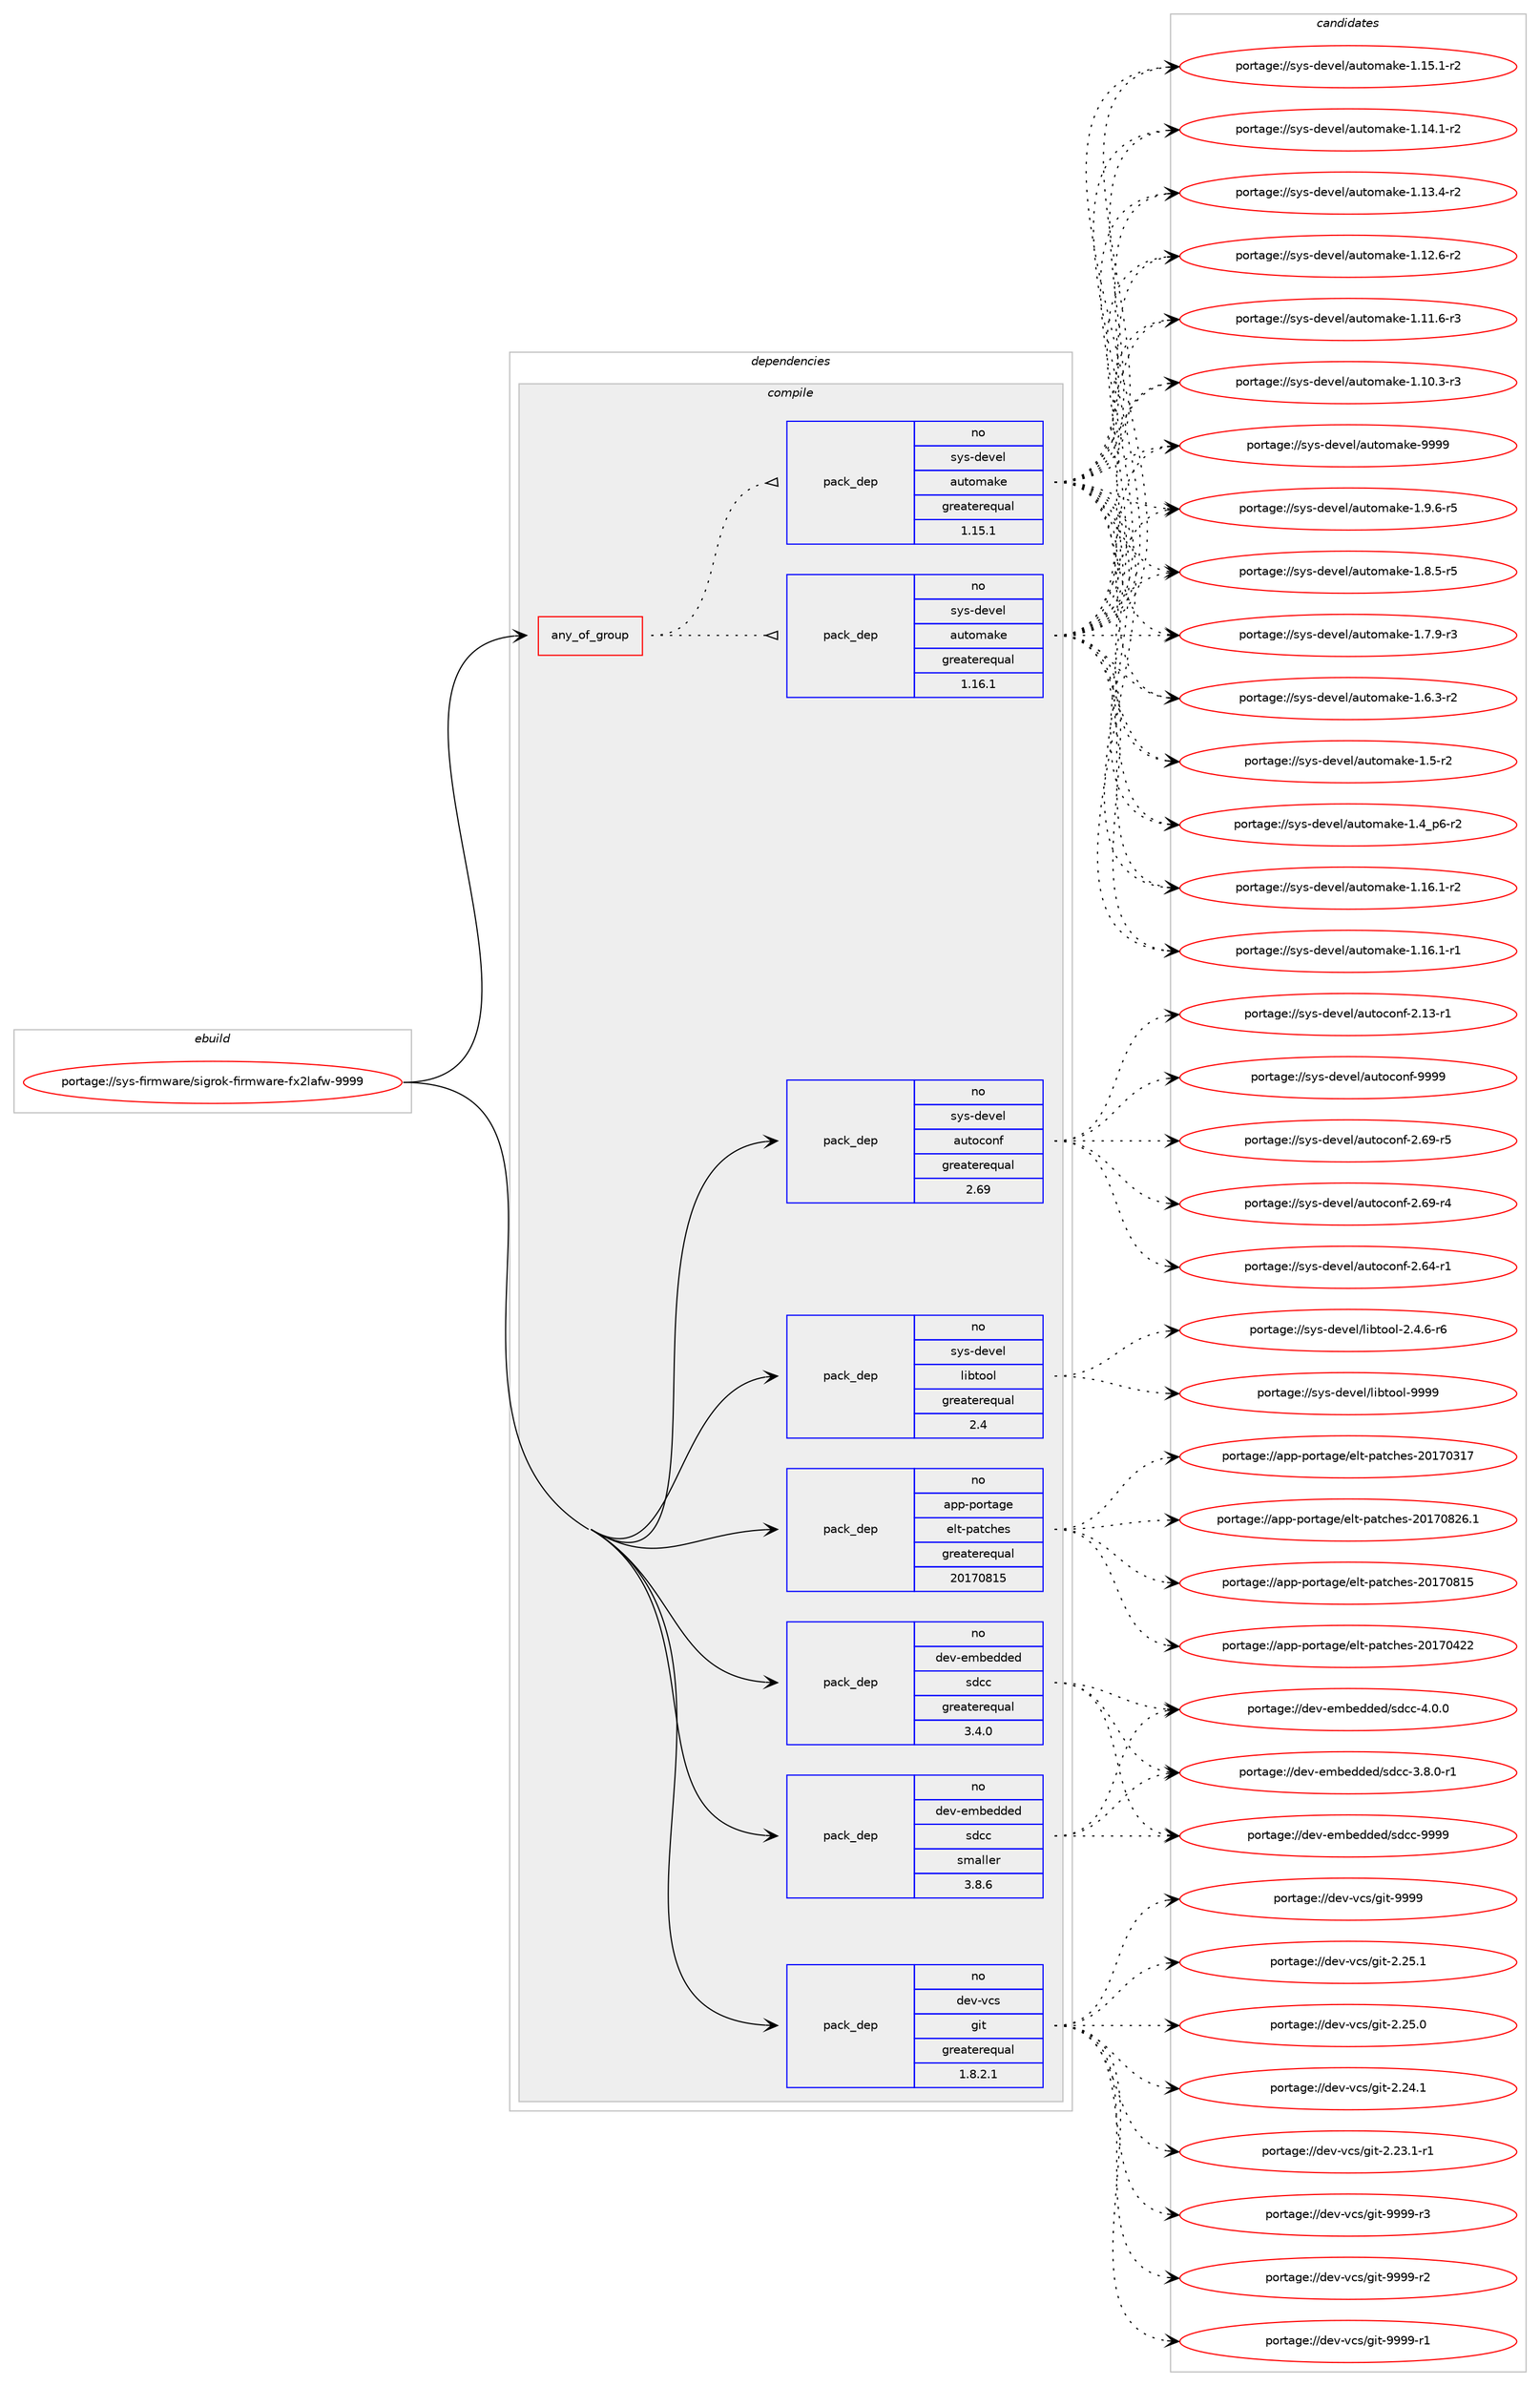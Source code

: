 digraph prolog {

# *************
# Graph options
# *************

newrank=true;
concentrate=true;
compound=true;
graph [rankdir=LR,fontname=Helvetica,fontsize=10,ranksep=1.5];#, ranksep=2.5, nodesep=0.2];
edge  [arrowhead=vee];
node  [fontname=Helvetica,fontsize=10];

# **********
# The ebuild
# **********

subgraph cluster_leftcol {
color=gray;
rank=same;
label=<<i>ebuild</i>>;
id [label="portage://sys-firmware/sigrok-firmware-fx2lafw-9999", color=red, width=4, href="../sys-firmware/sigrok-firmware-fx2lafw-9999.svg"];
}

# ****************
# The dependencies
# ****************

subgraph cluster_midcol {
color=gray;
label=<<i>dependencies</i>>;
subgraph cluster_compile {
fillcolor="#eeeeee";
style=filled;
label=<<i>compile</i>>;
subgraph any451 {
dependency15821 [label=<<TABLE BORDER="0" CELLBORDER="1" CELLSPACING="0" CELLPADDING="4"><TR><TD CELLPADDING="10">any_of_group</TD></TR></TABLE>>, shape=none, color=red];subgraph pack12787 {
dependency15822 [label=<<TABLE BORDER="0" CELLBORDER="1" CELLSPACING="0" CELLPADDING="4" WIDTH="220"><TR><TD ROWSPAN="6" CELLPADDING="30">pack_dep</TD></TR><TR><TD WIDTH="110">no</TD></TR><TR><TD>sys-devel</TD></TR><TR><TD>automake</TD></TR><TR><TD>greaterequal</TD></TR><TR><TD>1.16.1</TD></TR></TABLE>>, shape=none, color=blue];
}
dependency15821:e -> dependency15822:w [weight=20,style="dotted",arrowhead="oinv"];
subgraph pack12788 {
dependency15823 [label=<<TABLE BORDER="0" CELLBORDER="1" CELLSPACING="0" CELLPADDING="4" WIDTH="220"><TR><TD ROWSPAN="6" CELLPADDING="30">pack_dep</TD></TR><TR><TD WIDTH="110">no</TD></TR><TR><TD>sys-devel</TD></TR><TR><TD>automake</TD></TR><TR><TD>greaterequal</TD></TR><TR><TD>1.15.1</TD></TR></TABLE>>, shape=none, color=blue];
}
dependency15821:e -> dependency15823:w [weight=20,style="dotted",arrowhead="oinv"];
}
id:e -> dependency15821:w [weight=20,style="solid",arrowhead="vee"];
subgraph pack12789 {
dependency15824 [label=<<TABLE BORDER="0" CELLBORDER="1" CELLSPACING="0" CELLPADDING="4" WIDTH="220"><TR><TD ROWSPAN="6" CELLPADDING="30">pack_dep</TD></TR><TR><TD WIDTH="110">no</TD></TR><TR><TD>app-portage</TD></TR><TR><TD>elt-patches</TD></TR><TR><TD>greaterequal</TD></TR><TR><TD>20170815</TD></TR></TABLE>>, shape=none, color=blue];
}
id:e -> dependency15824:w [weight=20,style="solid",arrowhead="vee"];
subgraph pack12790 {
dependency15825 [label=<<TABLE BORDER="0" CELLBORDER="1" CELLSPACING="0" CELLPADDING="4" WIDTH="220"><TR><TD ROWSPAN="6" CELLPADDING="30">pack_dep</TD></TR><TR><TD WIDTH="110">no</TD></TR><TR><TD>dev-embedded</TD></TR><TR><TD>sdcc</TD></TR><TR><TD>greaterequal</TD></TR><TR><TD>3.4.0</TD></TR></TABLE>>, shape=none, color=blue];
}
id:e -> dependency15825:w [weight=20,style="solid",arrowhead="vee"];
subgraph pack12791 {
dependency15826 [label=<<TABLE BORDER="0" CELLBORDER="1" CELLSPACING="0" CELLPADDING="4" WIDTH="220"><TR><TD ROWSPAN="6" CELLPADDING="30">pack_dep</TD></TR><TR><TD WIDTH="110">no</TD></TR><TR><TD>dev-embedded</TD></TR><TR><TD>sdcc</TD></TR><TR><TD>smaller</TD></TR><TR><TD>3.8.6</TD></TR></TABLE>>, shape=none, color=blue];
}
id:e -> dependency15826:w [weight=20,style="solid",arrowhead="vee"];
subgraph pack12792 {
dependency15827 [label=<<TABLE BORDER="0" CELLBORDER="1" CELLSPACING="0" CELLPADDING="4" WIDTH="220"><TR><TD ROWSPAN="6" CELLPADDING="30">pack_dep</TD></TR><TR><TD WIDTH="110">no</TD></TR><TR><TD>dev-vcs</TD></TR><TR><TD>git</TD></TR><TR><TD>greaterequal</TD></TR><TR><TD>1.8.2.1</TD></TR></TABLE>>, shape=none, color=blue];
}
id:e -> dependency15827:w [weight=20,style="solid",arrowhead="vee"];
subgraph pack12793 {
dependency15828 [label=<<TABLE BORDER="0" CELLBORDER="1" CELLSPACING="0" CELLPADDING="4" WIDTH="220"><TR><TD ROWSPAN="6" CELLPADDING="30">pack_dep</TD></TR><TR><TD WIDTH="110">no</TD></TR><TR><TD>sys-devel</TD></TR><TR><TD>autoconf</TD></TR><TR><TD>greaterequal</TD></TR><TR><TD>2.69</TD></TR></TABLE>>, shape=none, color=blue];
}
id:e -> dependency15828:w [weight=20,style="solid",arrowhead="vee"];
subgraph pack12794 {
dependency15829 [label=<<TABLE BORDER="0" CELLBORDER="1" CELLSPACING="0" CELLPADDING="4" WIDTH="220"><TR><TD ROWSPAN="6" CELLPADDING="30">pack_dep</TD></TR><TR><TD WIDTH="110">no</TD></TR><TR><TD>sys-devel</TD></TR><TR><TD>libtool</TD></TR><TR><TD>greaterequal</TD></TR><TR><TD>2.4</TD></TR></TABLE>>, shape=none, color=blue];
}
id:e -> dependency15829:w [weight=20,style="solid",arrowhead="vee"];
}
subgraph cluster_compileandrun {
fillcolor="#eeeeee";
style=filled;
label=<<i>compile and run</i>>;
}
subgraph cluster_run {
fillcolor="#eeeeee";
style=filled;
label=<<i>run</i>>;
}
}

# **************
# The candidates
# **************

subgraph cluster_choices {
rank=same;
color=gray;
label=<<i>candidates</i>>;

subgraph choice12787 {
color=black;
nodesep=1;
choice115121115451001011181011084797117116111109971071014557575757 [label="portage://sys-devel/automake-9999", color=red, width=4,href="../sys-devel/automake-9999.svg"];
choice115121115451001011181011084797117116111109971071014549465746544511453 [label="portage://sys-devel/automake-1.9.6-r5", color=red, width=4,href="../sys-devel/automake-1.9.6-r5.svg"];
choice115121115451001011181011084797117116111109971071014549465646534511453 [label="portage://sys-devel/automake-1.8.5-r5", color=red, width=4,href="../sys-devel/automake-1.8.5-r5.svg"];
choice115121115451001011181011084797117116111109971071014549465546574511451 [label="portage://sys-devel/automake-1.7.9-r3", color=red, width=4,href="../sys-devel/automake-1.7.9-r3.svg"];
choice115121115451001011181011084797117116111109971071014549465446514511450 [label="portage://sys-devel/automake-1.6.3-r2", color=red, width=4,href="../sys-devel/automake-1.6.3-r2.svg"];
choice11512111545100101118101108479711711611110997107101454946534511450 [label="portage://sys-devel/automake-1.5-r2", color=red, width=4,href="../sys-devel/automake-1.5-r2.svg"];
choice115121115451001011181011084797117116111109971071014549465295112544511450 [label="portage://sys-devel/automake-1.4_p6-r2", color=red, width=4,href="../sys-devel/automake-1.4_p6-r2.svg"];
choice11512111545100101118101108479711711611110997107101454946495446494511450 [label="portage://sys-devel/automake-1.16.1-r2", color=red, width=4,href="../sys-devel/automake-1.16.1-r2.svg"];
choice11512111545100101118101108479711711611110997107101454946495446494511449 [label="portage://sys-devel/automake-1.16.1-r1", color=red, width=4,href="../sys-devel/automake-1.16.1-r1.svg"];
choice11512111545100101118101108479711711611110997107101454946495346494511450 [label="portage://sys-devel/automake-1.15.1-r2", color=red, width=4,href="../sys-devel/automake-1.15.1-r2.svg"];
choice11512111545100101118101108479711711611110997107101454946495246494511450 [label="portage://sys-devel/automake-1.14.1-r2", color=red, width=4,href="../sys-devel/automake-1.14.1-r2.svg"];
choice11512111545100101118101108479711711611110997107101454946495146524511450 [label="portage://sys-devel/automake-1.13.4-r2", color=red, width=4,href="../sys-devel/automake-1.13.4-r2.svg"];
choice11512111545100101118101108479711711611110997107101454946495046544511450 [label="portage://sys-devel/automake-1.12.6-r2", color=red, width=4,href="../sys-devel/automake-1.12.6-r2.svg"];
choice11512111545100101118101108479711711611110997107101454946494946544511451 [label="portage://sys-devel/automake-1.11.6-r3", color=red, width=4,href="../sys-devel/automake-1.11.6-r3.svg"];
choice11512111545100101118101108479711711611110997107101454946494846514511451 [label="portage://sys-devel/automake-1.10.3-r3", color=red, width=4,href="../sys-devel/automake-1.10.3-r3.svg"];
dependency15822:e -> choice115121115451001011181011084797117116111109971071014557575757:w [style=dotted,weight="100"];
dependency15822:e -> choice115121115451001011181011084797117116111109971071014549465746544511453:w [style=dotted,weight="100"];
dependency15822:e -> choice115121115451001011181011084797117116111109971071014549465646534511453:w [style=dotted,weight="100"];
dependency15822:e -> choice115121115451001011181011084797117116111109971071014549465546574511451:w [style=dotted,weight="100"];
dependency15822:e -> choice115121115451001011181011084797117116111109971071014549465446514511450:w [style=dotted,weight="100"];
dependency15822:e -> choice11512111545100101118101108479711711611110997107101454946534511450:w [style=dotted,weight="100"];
dependency15822:e -> choice115121115451001011181011084797117116111109971071014549465295112544511450:w [style=dotted,weight="100"];
dependency15822:e -> choice11512111545100101118101108479711711611110997107101454946495446494511450:w [style=dotted,weight="100"];
dependency15822:e -> choice11512111545100101118101108479711711611110997107101454946495446494511449:w [style=dotted,weight="100"];
dependency15822:e -> choice11512111545100101118101108479711711611110997107101454946495346494511450:w [style=dotted,weight="100"];
dependency15822:e -> choice11512111545100101118101108479711711611110997107101454946495246494511450:w [style=dotted,weight="100"];
dependency15822:e -> choice11512111545100101118101108479711711611110997107101454946495146524511450:w [style=dotted,weight="100"];
dependency15822:e -> choice11512111545100101118101108479711711611110997107101454946495046544511450:w [style=dotted,weight="100"];
dependency15822:e -> choice11512111545100101118101108479711711611110997107101454946494946544511451:w [style=dotted,weight="100"];
dependency15822:e -> choice11512111545100101118101108479711711611110997107101454946494846514511451:w [style=dotted,weight="100"];
}
subgraph choice12788 {
color=black;
nodesep=1;
choice115121115451001011181011084797117116111109971071014557575757 [label="portage://sys-devel/automake-9999", color=red, width=4,href="../sys-devel/automake-9999.svg"];
choice115121115451001011181011084797117116111109971071014549465746544511453 [label="portage://sys-devel/automake-1.9.6-r5", color=red, width=4,href="../sys-devel/automake-1.9.6-r5.svg"];
choice115121115451001011181011084797117116111109971071014549465646534511453 [label="portage://sys-devel/automake-1.8.5-r5", color=red, width=4,href="../sys-devel/automake-1.8.5-r5.svg"];
choice115121115451001011181011084797117116111109971071014549465546574511451 [label="portage://sys-devel/automake-1.7.9-r3", color=red, width=4,href="../sys-devel/automake-1.7.9-r3.svg"];
choice115121115451001011181011084797117116111109971071014549465446514511450 [label="portage://sys-devel/automake-1.6.3-r2", color=red, width=4,href="../sys-devel/automake-1.6.3-r2.svg"];
choice11512111545100101118101108479711711611110997107101454946534511450 [label="portage://sys-devel/automake-1.5-r2", color=red, width=4,href="../sys-devel/automake-1.5-r2.svg"];
choice115121115451001011181011084797117116111109971071014549465295112544511450 [label="portage://sys-devel/automake-1.4_p6-r2", color=red, width=4,href="../sys-devel/automake-1.4_p6-r2.svg"];
choice11512111545100101118101108479711711611110997107101454946495446494511450 [label="portage://sys-devel/automake-1.16.1-r2", color=red, width=4,href="../sys-devel/automake-1.16.1-r2.svg"];
choice11512111545100101118101108479711711611110997107101454946495446494511449 [label="portage://sys-devel/automake-1.16.1-r1", color=red, width=4,href="../sys-devel/automake-1.16.1-r1.svg"];
choice11512111545100101118101108479711711611110997107101454946495346494511450 [label="portage://sys-devel/automake-1.15.1-r2", color=red, width=4,href="../sys-devel/automake-1.15.1-r2.svg"];
choice11512111545100101118101108479711711611110997107101454946495246494511450 [label="portage://sys-devel/automake-1.14.1-r2", color=red, width=4,href="../sys-devel/automake-1.14.1-r2.svg"];
choice11512111545100101118101108479711711611110997107101454946495146524511450 [label="portage://sys-devel/automake-1.13.4-r2", color=red, width=4,href="../sys-devel/automake-1.13.4-r2.svg"];
choice11512111545100101118101108479711711611110997107101454946495046544511450 [label="portage://sys-devel/automake-1.12.6-r2", color=red, width=4,href="../sys-devel/automake-1.12.6-r2.svg"];
choice11512111545100101118101108479711711611110997107101454946494946544511451 [label="portage://sys-devel/automake-1.11.6-r3", color=red, width=4,href="../sys-devel/automake-1.11.6-r3.svg"];
choice11512111545100101118101108479711711611110997107101454946494846514511451 [label="portage://sys-devel/automake-1.10.3-r3", color=red, width=4,href="../sys-devel/automake-1.10.3-r3.svg"];
dependency15823:e -> choice115121115451001011181011084797117116111109971071014557575757:w [style=dotted,weight="100"];
dependency15823:e -> choice115121115451001011181011084797117116111109971071014549465746544511453:w [style=dotted,weight="100"];
dependency15823:e -> choice115121115451001011181011084797117116111109971071014549465646534511453:w [style=dotted,weight="100"];
dependency15823:e -> choice115121115451001011181011084797117116111109971071014549465546574511451:w [style=dotted,weight="100"];
dependency15823:e -> choice115121115451001011181011084797117116111109971071014549465446514511450:w [style=dotted,weight="100"];
dependency15823:e -> choice11512111545100101118101108479711711611110997107101454946534511450:w [style=dotted,weight="100"];
dependency15823:e -> choice115121115451001011181011084797117116111109971071014549465295112544511450:w [style=dotted,weight="100"];
dependency15823:e -> choice11512111545100101118101108479711711611110997107101454946495446494511450:w [style=dotted,weight="100"];
dependency15823:e -> choice11512111545100101118101108479711711611110997107101454946495446494511449:w [style=dotted,weight="100"];
dependency15823:e -> choice11512111545100101118101108479711711611110997107101454946495346494511450:w [style=dotted,weight="100"];
dependency15823:e -> choice11512111545100101118101108479711711611110997107101454946495246494511450:w [style=dotted,weight="100"];
dependency15823:e -> choice11512111545100101118101108479711711611110997107101454946495146524511450:w [style=dotted,weight="100"];
dependency15823:e -> choice11512111545100101118101108479711711611110997107101454946495046544511450:w [style=dotted,weight="100"];
dependency15823:e -> choice11512111545100101118101108479711711611110997107101454946494946544511451:w [style=dotted,weight="100"];
dependency15823:e -> choice11512111545100101118101108479711711611110997107101454946494846514511451:w [style=dotted,weight="100"];
}
subgraph choice12789 {
color=black;
nodesep=1;
choice971121124511211111411697103101471011081164511297116991041011154550484955485650544649 [label="portage://app-portage/elt-patches-20170826.1", color=red, width=4,href="../app-portage/elt-patches-20170826.1.svg"];
choice97112112451121111141169710310147101108116451129711699104101115455048495548564953 [label="portage://app-portage/elt-patches-20170815", color=red, width=4,href="../app-portage/elt-patches-20170815.svg"];
choice97112112451121111141169710310147101108116451129711699104101115455048495548525050 [label="portage://app-portage/elt-patches-20170422", color=red, width=4,href="../app-portage/elt-patches-20170422.svg"];
choice97112112451121111141169710310147101108116451129711699104101115455048495548514955 [label="portage://app-portage/elt-patches-20170317", color=red, width=4,href="../app-portage/elt-patches-20170317.svg"];
dependency15824:e -> choice971121124511211111411697103101471011081164511297116991041011154550484955485650544649:w [style=dotted,weight="100"];
dependency15824:e -> choice97112112451121111141169710310147101108116451129711699104101115455048495548564953:w [style=dotted,weight="100"];
dependency15824:e -> choice97112112451121111141169710310147101108116451129711699104101115455048495548525050:w [style=dotted,weight="100"];
dependency15824:e -> choice97112112451121111141169710310147101108116451129711699104101115455048495548514955:w [style=dotted,weight="100"];
}
subgraph choice12790 {
color=black;
nodesep=1;
choice10010111845101109981011001001011004711510099994557575757 [label="portage://dev-embedded/sdcc-9999", color=red, width=4,href="../dev-embedded/sdcc-9999.svg"];
choice1001011184510110998101100100101100471151009999455246484648 [label="portage://dev-embedded/sdcc-4.0.0", color=red, width=4,href="../dev-embedded/sdcc-4.0.0.svg"];
choice10010111845101109981011001001011004711510099994551465646484511449 [label="portage://dev-embedded/sdcc-3.8.0-r1", color=red, width=4,href="../dev-embedded/sdcc-3.8.0-r1.svg"];
dependency15825:e -> choice10010111845101109981011001001011004711510099994557575757:w [style=dotted,weight="100"];
dependency15825:e -> choice1001011184510110998101100100101100471151009999455246484648:w [style=dotted,weight="100"];
dependency15825:e -> choice10010111845101109981011001001011004711510099994551465646484511449:w [style=dotted,weight="100"];
}
subgraph choice12791 {
color=black;
nodesep=1;
choice10010111845101109981011001001011004711510099994557575757 [label="portage://dev-embedded/sdcc-9999", color=red, width=4,href="../dev-embedded/sdcc-9999.svg"];
choice1001011184510110998101100100101100471151009999455246484648 [label="portage://dev-embedded/sdcc-4.0.0", color=red, width=4,href="../dev-embedded/sdcc-4.0.0.svg"];
choice10010111845101109981011001001011004711510099994551465646484511449 [label="portage://dev-embedded/sdcc-3.8.0-r1", color=red, width=4,href="../dev-embedded/sdcc-3.8.0-r1.svg"];
dependency15826:e -> choice10010111845101109981011001001011004711510099994557575757:w [style=dotted,weight="100"];
dependency15826:e -> choice1001011184510110998101100100101100471151009999455246484648:w [style=dotted,weight="100"];
dependency15826:e -> choice10010111845101109981011001001011004711510099994551465646484511449:w [style=dotted,weight="100"];
}
subgraph choice12792 {
color=black;
nodesep=1;
choice10010111845118991154710310511645575757574511451 [label="portage://dev-vcs/git-9999-r3", color=red, width=4,href="../dev-vcs/git-9999-r3.svg"];
choice10010111845118991154710310511645575757574511450 [label="portage://dev-vcs/git-9999-r2", color=red, width=4,href="../dev-vcs/git-9999-r2.svg"];
choice10010111845118991154710310511645575757574511449 [label="portage://dev-vcs/git-9999-r1", color=red, width=4,href="../dev-vcs/git-9999-r1.svg"];
choice1001011184511899115471031051164557575757 [label="portage://dev-vcs/git-9999", color=red, width=4,href="../dev-vcs/git-9999.svg"];
choice10010111845118991154710310511645504650534649 [label="portage://dev-vcs/git-2.25.1", color=red, width=4,href="../dev-vcs/git-2.25.1.svg"];
choice10010111845118991154710310511645504650534648 [label="portage://dev-vcs/git-2.25.0", color=red, width=4,href="../dev-vcs/git-2.25.0.svg"];
choice10010111845118991154710310511645504650524649 [label="portage://dev-vcs/git-2.24.1", color=red, width=4,href="../dev-vcs/git-2.24.1.svg"];
choice100101118451189911547103105116455046505146494511449 [label="portage://dev-vcs/git-2.23.1-r1", color=red, width=4,href="../dev-vcs/git-2.23.1-r1.svg"];
dependency15827:e -> choice10010111845118991154710310511645575757574511451:w [style=dotted,weight="100"];
dependency15827:e -> choice10010111845118991154710310511645575757574511450:w [style=dotted,weight="100"];
dependency15827:e -> choice10010111845118991154710310511645575757574511449:w [style=dotted,weight="100"];
dependency15827:e -> choice1001011184511899115471031051164557575757:w [style=dotted,weight="100"];
dependency15827:e -> choice10010111845118991154710310511645504650534649:w [style=dotted,weight="100"];
dependency15827:e -> choice10010111845118991154710310511645504650534648:w [style=dotted,weight="100"];
dependency15827:e -> choice10010111845118991154710310511645504650524649:w [style=dotted,weight="100"];
dependency15827:e -> choice100101118451189911547103105116455046505146494511449:w [style=dotted,weight="100"];
}
subgraph choice12793 {
color=black;
nodesep=1;
choice115121115451001011181011084797117116111991111101024557575757 [label="portage://sys-devel/autoconf-9999", color=red, width=4,href="../sys-devel/autoconf-9999.svg"];
choice1151211154510010111810110847971171161119911111010245504654574511453 [label="portage://sys-devel/autoconf-2.69-r5", color=red, width=4,href="../sys-devel/autoconf-2.69-r5.svg"];
choice1151211154510010111810110847971171161119911111010245504654574511452 [label="portage://sys-devel/autoconf-2.69-r4", color=red, width=4,href="../sys-devel/autoconf-2.69-r4.svg"];
choice1151211154510010111810110847971171161119911111010245504654524511449 [label="portage://sys-devel/autoconf-2.64-r1", color=red, width=4,href="../sys-devel/autoconf-2.64-r1.svg"];
choice1151211154510010111810110847971171161119911111010245504649514511449 [label="portage://sys-devel/autoconf-2.13-r1", color=red, width=4,href="../sys-devel/autoconf-2.13-r1.svg"];
dependency15828:e -> choice115121115451001011181011084797117116111991111101024557575757:w [style=dotted,weight="100"];
dependency15828:e -> choice1151211154510010111810110847971171161119911111010245504654574511453:w [style=dotted,weight="100"];
dependency15828:e -> choice1151211154510010111810110847971171161119911111010245504654574511452:w [style=dotted,weight="100"];
dependency15828:e -> choice1151211154510010111810110847971171161119911111010245504654524511449:w [style=dotted,weight="100"];
dependency15828:e -> choice1151211154510010111810110847971171161119911111010245504649514511449:w [style=dotted,weight="100"];
}
subgraph choice12794 {
color=black;
nodesep=1;
choice1151211154510010111810110847108105981161111111084557575757 [label="portage://sys-devel/libtool-9999", color=red, width=4,href="../sys-devel/libtool-9999.svg"];
choice1151211154510010111810110847108105981161111111084550465246544511454 [label="portage://sys-devel/libtool-2.4.6-r6", color=red, width=4,href="../sys-devel/libtool-2.4.6-r6.svg"];
dependency15829:e -> choice1151211154510010111810110847108105981161111111084557575757:w [style=dotted,weight="100"];
dependency15829:e -> choice1151211154510010111810110847108105981161111111084550465246544511454:w [style=dotted,weight="100"];
}
}

}

